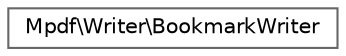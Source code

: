 digraph "Graphical Class Hierarchy"
{
 // LATEX_PDF_SIZE
  bgcolor="transparent";
  edge [fontname=Helvetica,fontsize=10,labelfontname=Helvetica,labelfontsize=10];
  node [fontname=Helvetica,fontsize=10,shape=box,height=0.2,width=0.4];
  rankdir="LR";
  Node0 [id="Node000000",label="Mpdf\\Writer\\BookmarkWriter",height=0.2,width=0.4,color="grey40", fillcolor="white", style="filled",URL="$classMpdf_1_1Writer_1_1BookmarkWriter.html",tooltip=" "];
}
